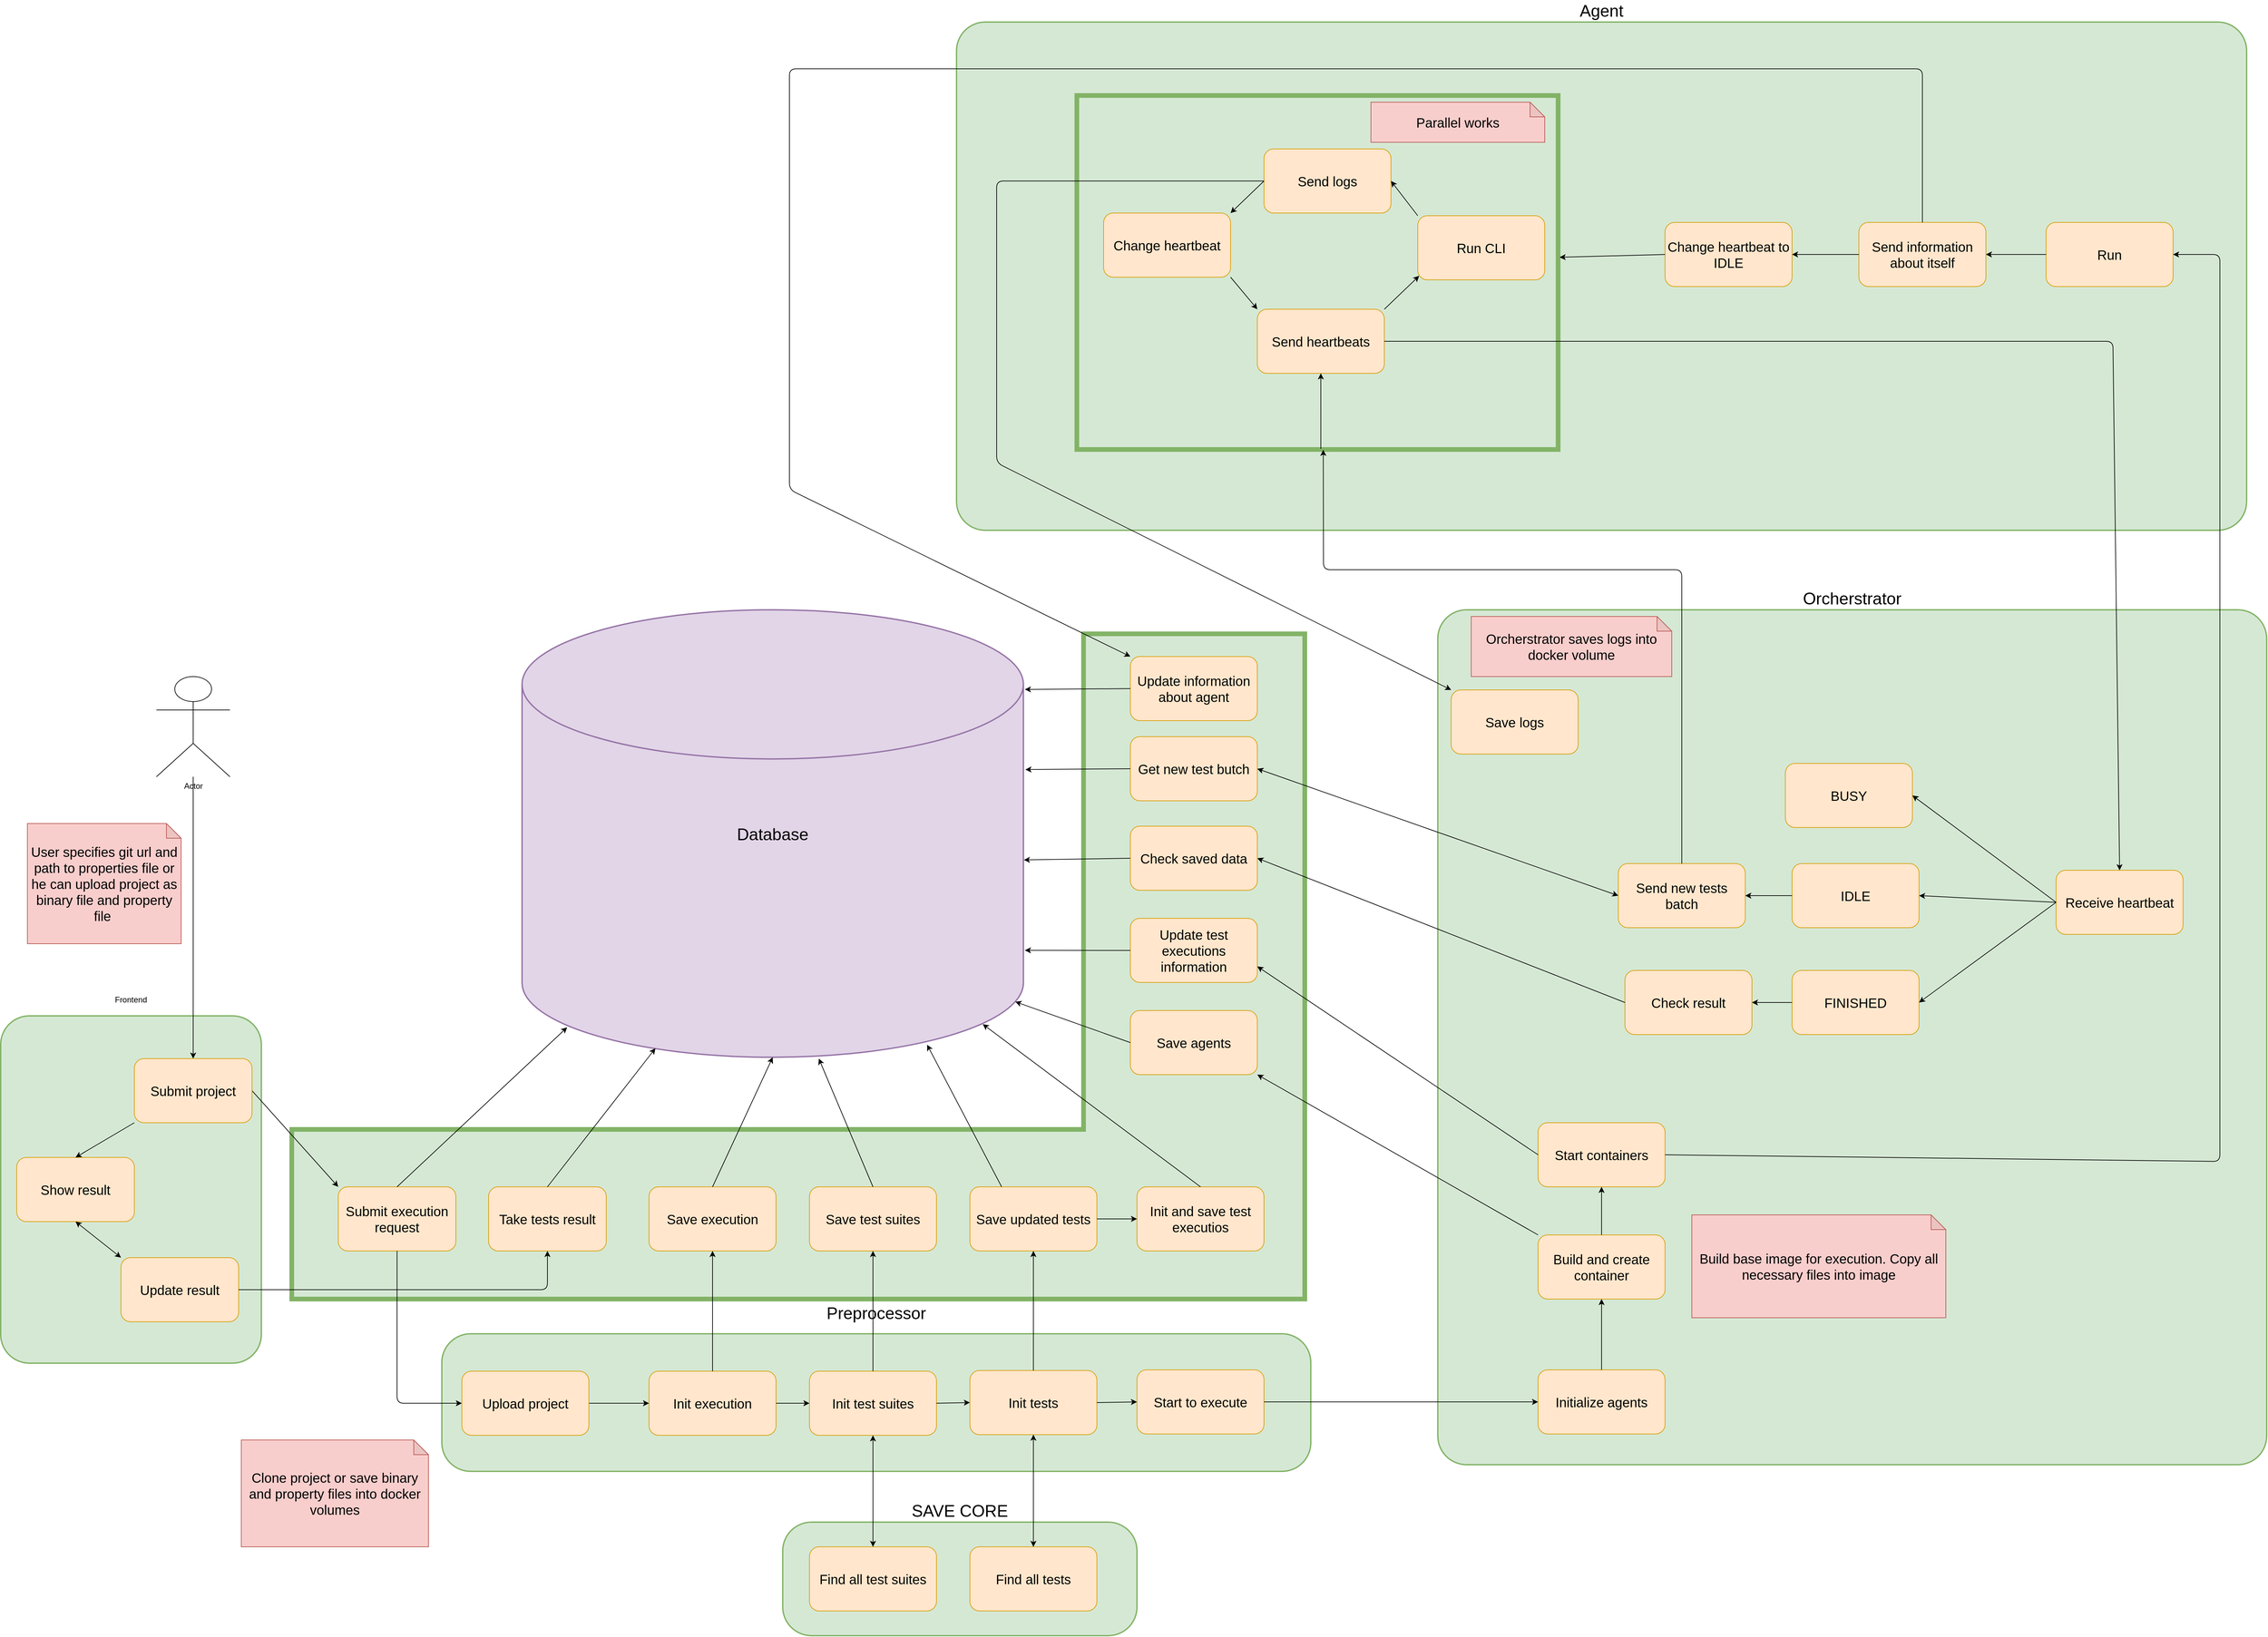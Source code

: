<mxfile version="14.7.3" type="github">
  <diagram id="F7XtlZ84IFrgSSWpUQGL" name="Page-1">
    <mxGraphModel dx="5404" dy="2653" grid="1" gridSize="10" guides="1" tooltips="1" connect="1" arrows="1" fold="1" page="1" pageScale="1" pageWidth="827" pageHeight="1169" math="0" shadow="0">
      <root>
        <mxCell id="0" />
        <mxCell id="1" parent="0" />
        <mxCell id="oP3xwMziDyqNkC5TLGXI-300" value="" style="shape=corner;whiteSpace=wrap;html=1;strokeWidth=7;rotation=-180;dx=331;dy=254;fillColor=#d5e8d4;strokeColor=#82b366;" vertex="1" parent="1">
          <mxGeometry x="255.5" y="1006" width="1515.5" height="996" as="geometry" />
        </mxCell>
        <mxCell id="oP3xwMziDyqNkC5TLGXI-2" value="Actor" style="shape=umlActor;verticalLabelPosition=bottom;verticalAlign=top;html=1;outlineConnect=0;" vertex="1" parent="1">
          <mxGeometry x="53" y="1070" width="110" height="150" as="geometry" />
        </mxCell>
        <mxCell id="oP3xwMziDyqNkC5TLGXI-3" value="Frontend&lt;br&gt;&lt;br&gt;&lt;div&gt;&lt;/div&gt;" style="rounded=1;whiteSpace=wrap;html=1;absoluteArcSize=1;arcSize=86;strokeWidth=2;align=center;labelPosition=center;verticalLabelPosition=top;verticalAlign=bottom;fillColor=#d5e8d4;strokeColor=#82b366;" vertex="1" parent="1">
          <mxGeometry x="-180" y="1578" width="390" height="520" as="geometry" />
        </mxCell>
        <mxCell id="oP3xwMziDyqNkC5TLGXI-4" value="" style="endArrow=classic;html=1;entryX=0.5;entryY=0;entryDx=0;entryDy=0;" edge="1" parent="1" source="oP3xwMziDyqNkC5TLGXI-2" target="oP3xwMziDyqNkC5TLGXI-313">
          <mxGeometry width="50" height="50" relative="1" as="geometry">
            <mxPoint x="630" y="1530" as="sourcePoint" />
            <mxPoint x="680" y="1480" as="targetPoint" />
          </mxGeometry>
        </mxCell>
        <mxCell id="oP3xwMziDyqNkC5TLGXI-8" value="&lt;font style=&quot;font-size: 20px&quot;&gt;User specifies git url and path to properties file or he can upload project as binary file and property file&amp;nbsp;&lt;/font&gt;" style="shape=note;whiteSpace=wrap;html=1;backgroundOutline=1;darkOpacity=0.05;size=22;fillColor=#f8cecc;strokeColor=#b85450;" vertex="1" parent="1">
          <mxGeometry x="-140" y="1290" width="230" height="180" as="geometry" />
        </mxCell>
        <mxCell id="oP3xwMziDyqNkC5TLGXI-175" value="&lt;font style=&quot;font-size: 20px&quot;&gt;Submit execution request&lt;/font&gt;" style="rounded=1;whiteSpace=wrap;html=1;fillColor=#ffe6cc;strokeColor=#d79b00;" vertex="1" parent="1">
          <mxGeometry x="325" y="1834" width="176" height="96" as="geometry" />
        </mxCell>
        <mxCell id="oP3xwMziDyqNkC5TLGXI-176" value="&lt;font style=&quot;font-size: 25px&quot;&gt;Preprocessor&lt;br&gt;&lt;/font&gt;&lt;br&gt;&lt;div&gt;&lt;/div&gt;" style="rounded=1;whiteSpace=wrap;html=1;absoluteArcSize=1;arcSize=86;strokeWidth=2;align=center;labelPosition=center;verticalLabelPosition=top;verticalAlign=bottom;fillColor=#d5e8d4;strokeColor=#82b366;" vertex="1" parent="1">
          <mxGeometry x="480" y="2054" width="1300" height="206" as="geometry" />
        </mxCell>
        <mxCell id="oP3xwMziDyqNkC5TLGXI-180" value="" style="endArrow=classic;html=1;exitX=0.5;exitY=1;exitDx=0;exitDy=0;entryX=0;entryY=0.5;entryDx=0;entryDy=0;" edge="1" parent="1" source="oP3xwMziDyqNkC5TLGXI-175" target="oP3xwMziDyqNkC5TLGXI-304">
          <mxGeometry width="50" height="50" relative="1" as="geometry">
            <mxPoint x="880" y="2140" as="sourcePoint" />
            <mxPoint x="930" y="2090" as="targetPoint" />
            <Array as="points">
              <mxPoint x="413" y="2158" />
            </Array>
          </mxGeometry>
        </mxCell>
        <mxCell id="oP3xwMziDyqNkC5TLGXI-181" value="" style="endArrow=classic;html=1;exitX=1;exitY=0.5;exitDx=0;exitDy=0;entryX=0;entryY=0;entryDx=0;entryDy=0;" edge="1" parent="1" source="oP3xwMziDyqNkC5TLGXI-313" target="oP3xwMziDyqNkC5TLGXI-175">
          <mxGeometry width="50" height="50" relative="1" as="geometry">
            <mxPoint x="510" y="1740" as="sourcePoint" />
            <mxPoint x="560" y="1690" as="targetPoint" />
          </mxGeometry>
        </mxCell>
        <mxCell id="oP3xwMziDyqNkC5TLGXI-184" value="&lt;font style=&quot;font-size: 25px&quot;&gt;Database&lt;/font&gt;" style="strokeWidth=2;html=1;shape=mxgraph.flowchart.database;whiteSpace=wrap;fillColor=#e1d5e7;strokeColor=#9673a6;" vertex="1" parent="1">
          <mxGeometry x="600" y="970" width="750" height="670" as="geometry" />
        </mxCell>
        <mxCell id="oP3xwMziDyqNkC5TLGXI-186" value="" style="endArrow=classic;html=1;exitX=0.5;exitY=0;exitDx=0;exitDy=0;entryX=0.09;entryY=0.933;entryDx=0;entryDy=0;entryPerimeter=0;" edge="1" parent="1" source="oP3xwMziDyqNkC5TLGXI-175" target="oP3xwMziDyqNkC5TLGXI-184">
          <mxGeometry width="50" height="50" relative="1" as="geometry">
            <mxPoint x="870" y="1610" as="sourcePoint" />
            <mxPoint x="858" y="1550" as="targetPoint" />
          </mxGeometry>
        </mxCell>
        <mxCell id="oP3xwMziDyqNkC5TLGXI-188" value="&lt;span style=&quot;font-size: 25px&quot;&gt;SAVE CORE&lt;/span&gt;&lt;br&gt;&lt;div&gt;&lt;/div&gt;" style="rounded=1;whiteSpace=wrap;html=1;absoluteArcSize=1;arcSize=86;strokeWidth=2;align=center;labelPosition=center;verticalLabelPosition=top;verticalAlign=bottom;fillColor=#d5e8d4;strokeColor=#82b366;" vertex="1" parent="1">
          <mxGeometry x="990" y="2336" width="530" height="170" as="geometry" />
        </mxCell>
        <mxCell id="oP3xwMziDyqNkC5TLGXI-189" value="&lt;font style=&quot;font-size: 20px&quot;&gt;Clone project or save binary and property files into docker volumes&lt;/font&gt;" style="shape=note;whiteSpace=wrap;html=1;backgroundOutline=1;darkOpacity=0.05;size=22;fillColor=#f8cecc;strokeColor=#b85450;" vertex="1" parent="1">
          <mxGeometry x="180" y="2213" width="280" height="160" as="geometry" />
        </mxCell>
        <mxCell id="oP3xwMziDyqNkC5TLGXI-190" value="&lt;font style=&quot;font-size: 20px&quot;&gt;Save execution&lt;/font&gt;" style="rounded=1;whiteSpace=wrap;html=1;fillColor=#ffe6cc;strokeColor=#d79b00;" vertex="1" parent="1">
          <mxGeometry x="790" y="1834" width="190" height="96" as="geometry" />
        </mxCell>
        <mxCell id="oP3xwMziDyqNkC5TLGXI-191" value="&lt;font style=&quot;font-size: 20px&quot;&gt;Init execution&lt;/font&gt;" style="rounded=1;whiteSpace=wrap;html=1;fillColor=#ffe6cc;strokeColor=#d79b00;" vertex="1" parent="1">
          <mxGeometry x="790" y="2110" width="190" height="96" as="geometry" />
        </mxCell>
        <mxCell id="oP3xwMziDyqNkC5TLGXI-192" value="" style="endArrow=classic;html=1;exitX=1;exitY=0.5;exitDx=0;exitDy=0;entryX=0;entryY=0.5;entryDx=0;entryDy=0;" edge="1" parent="1" source="oP3xwMziDyqNkC5TLGXI-304" target="oP3xwMziDyqNkC5TLGXI-191">
          <mxGeometry width="50" height="50" relative="1" as="geometry">
            <mxPoint x="1170" y="2500" as="sourcePoint" />
            <mxPoint x="1220" y="2450" as="targetPoint" />
          </mxGeometry>
        </mxCell>
        <mxCell id="oP3xwMziDyqNkC5TLGXI-193" value="" style="endArrow=classic;html=1;exitX=0.5;exitY=0;exitDx=0;exitDy=0;entryX=0.5;entryY=1;entryDx=0;entryDy=0;" edge="1" parent="1" source="oP3xwMziDyqNkC5TLGXI-191" target="oP3xwMziDyqNkC5TLGXI-190">
          <mxGeometry width="50" height="50" relative="1" as="geometry">
            <mxPoint x="1140" y="2160" as="sourcePoint" />
            <mxPoint x="1190" y="2110" as="targetPoint" />
          </mxGeometry>
        </mxCell>
        <mxCell id="oP3xwMziDyqNkC5TLGXI-194" value="&lt;span style=&quot;font-size: 20px&quot;&gt;Init test suites&lt;br&gt;&lt;/span&gt;" style="rounded=1;whiteSpace=wrap;html=1;fillColor=#ffe6cc;strokeColor=#d79b00;" vertex="1" parent="1">
          <mxGeometry x="1030" y="2110" width="190" height="96" as="geometry" />
        </mxCell>
        <mxCell id="oP3xwMziDyqNkC5TLGXI-195" value="&lt;span style=&quot;font-size: 20px&quot;&gt;Find all test suites&lt;br&gt;&lt;/span&gt;" style="rounded=1;whiteSpace=wrap;html=1;fillColor=#ffe6cc;strokeColor=#d79b00;" vertex="1" parent="1">
          <mxGeometry x="1030" y="2373" width="190" height="96" as="geometry" />
        </mxCell>
        <mxCell id="oP3xwMziDyqNkC5TLGXI-200" value="" style="endArrow=classic;html=1;exitX=1;exitY=0.5;exitDx=0;exitDy=0;entryX=0;entryY=0.5;entryDx=0;entryDy=0;" edge="1" parent="1" source="oP3xwMziDyqNkC5TLGXI-191" target="oP3xwMziDyqNkC5TLGXI-194">
          <mxGeometry width="50" height="50" relative="1" as="geometry">
            <mxPoint x="1520" y="2460" as="sourcePoint" />
            <mxPoint x="1070" y="2717" as="targetPoint" />
          </mxGeometry>
        </mxCell>
        <mxCell id="oP3xwMziDyqNkC5TLGXI-201" value="" style="endArrow=classic;html=1;exitX=0.5;exitY=0;exitDx=0;exitDy=0;" edge="1" parent="1" source="oP3xwMziDyqNkC5TLGXI-194" target="oP3xwMziDyqNkC5TLGXI-202">
          <mxGeometry width="50" height="50" relative="1" as="geometry">
            <mxPoint x="1490" y="2120" as="sourcePoint" />
            <mxPoint x="1540" y="2070" as="targetPoint" />
          </mxGeometry>
        </mxCell>
        <mxCell id="oP3xwMziDyqNkC5TLGXI-202" value="&lt;font style=&quot;font-size: 20px&quot;&gt;Save test suites&lt;/font&gt;" style="rounded=1;whiteSpace=wrap;html=1;fillColor=#ffe6cc;strokeColor=#d79b00;" vertex="1" parent="1">
          <mxGeometry x="1030" y="1834" width="190" height="96" as="geometry" />
        </mxCell>
        <mxCell id="oP3xwMziDyqNkC5TLGXI-203" value="&lt;span style=&quot;font-size: 20px&quot;&gt;Init tests&lt;br&gt;&lt;/span&gt;" style="rounded=1;whiteSpace=wrap;html=1;fillColor=#ffe6cc;strokeColor=#d79b00;" vertex="1" parent="1">
          <mxGeometry x="1270" y="2109" width="190" height="96" as="geometry" />
        </mxCell>
        <mxCell id="oP3xwMziDyqNkC5TLGXI-204" value="&lt;span style=&quot;font-size: 20px&quot;&gt;Find all tests&lt;br&gt;&lt;/span&gt;" style="rounded=1;whiteSpace=wrap;html=1;fillColor=#ffe6cc;strokeColor=#d79b00;" vertex="1" parent="1">
          <mxGeometry x="1270" y="2373" width="190" height="96" as="geometry" />
        </mxCell>
        <mxCell id="oP3xwMziDyqNkC5TLGXI-212" value="&lt;font style=&quot;font-size: 20px&quot;&gt;Save updated tests&lt;/font&gt;" style="rounded=1;whiteSpace=wrap;html=1;fillColor=#ffe6cc;strokeColor=#d79b00;" vertex="1" parent="1">
          <mxGeometry x="1270" y="1834" width="190" height="96" as="geometry" />
        </mxCell>
        <mxCell id="oP3xwMziDyqNkC5TLGXI-213" value="" style="endArrow=classic;html=1;exitX=0.5;exitY=0;exitDx=0;exitDy=0;entryX=0.5;entryY=1;entryDx=0;entryDy=0;" edge="1" parent="1" source="oP3xwMziDyqNkC5TLGXI-203" target="oP3xwMziDyqNkC5TLGXI-212">
          <mxGeometry width="50" height="50" relative="1" as="geometry">
            <mxPoint x="1280" y="2190" as="sourcePoint" />
            <mxPoint x="1330" y="2140" as="targetPoint" />
          </mxGeometry>
        </mxCell>
        <mxCell id="oP3xwMziDyqNkC5TLGXI-214" value="&lt;font style=&quot;font-size: 20px&quot;&gt;Init and save test executios&lt;/font&gt;" style="rounded=1;whiteSpace=wrap;html=1;fillColor=#ffe6cc;strokeColor=#d79b00;" vertex="1" parent="1">
          <mxGeometry x="1520" y="1834" width="190" height="96" as="geometry" />
        </mxCell>
        <mxCell id="oP3xwMziDyqNkC5TLGXI-215" value="" style="endArrow=classic;html=1;exitX=0.25;exitY=0;exitDx=0;exitDy=0;entryX=0.808;entryY=0.972;entryDx=0;entryDy=0;entryPerimeter=0;" edge="1" parent="1" source="oP3xwMziDyqNkC5TLGXI-212" target="oP3xwMziDyqNkC5TLGXI-184">
          <mxGeometry width="50" height="50" relative="1" as="geometry">
            <mxPoint x="1280" y="1800" as="sourcePoint" />
            <mxPoint x="1330" y="1750" as="targetPoint" />
          </mxGeometry>
        </mxCell>
        <mxCell id="oP3xwMziDyqNkC5TLGXI-216" value="" style="endArrow=classic;html=1;exitX=1;exitY=0.5;exitDx=0;exitDy=0;entryX=0;entryY=0.5;entryDx=0;entryDy=0;" edge="1" parent="1" source="oP3xwMziDyqNkC5TLGXI-212" target="oP3xwMziDyqNkC5TLGXI-214">
          <mxGeometry width="50" height="50" relative="1" as="geometry">
            <mxPoint x="1280" y="1800" as="sourcePoint" />
            <mxPoint x="1330" y="1750" as="targetPoint" />
          </mxGeometry>
        </mxCell>
        <mxCell id="oP3xwMziDyqNkC5TLGXI-217" value="" style="endArrow=classic;html=1;exitX=0.5;exitY=0;exitDx=0;exitDy=0;entryX=0.919;entryY=0.926;entryDx=0;entryDy=0;entryPerimeter=0;" edge="1" parent="1" source="oP3xwMziDyqNkC5TLGXI-214" target="oP3xwMziDyqNkC5TLGXI-184">
          <mxGeometry width="50" height="50" relative="1" as="geometry">
            <mxPoint x="1280" y="1800" as="sourcePoint" />
            <mxPoint x="1330" y="1750" as="targetPoint" />
          </mxGeometry>
        </mxCell>
        <mxCell id="oP3xwMziDyqNkC5TLGXI-218" value="&lt;span style=&quot;font-size: 25px&quot;&gt;Orcherstrator&lt;/span&gt;&lt;br&gt;&lt;div&gt;&lt;/div&gt;" style="rounded=1;whiteSpace=wrap;html=1;absoluteArcSize=1;arcSize=86;strokeWidth=2;align=center;labelPosition=center;verticalLabelPosition=top;verticalAlign=bottom;fillColor=#d5e8d4;strokeColor=#82b366;" vertex="1" parent="1">
          <mxGeometry x="1970" y="970" width="1240" height="1280" as="geometry" />
        </mxCell>
        <mxCell id="oP3xwMziDyqNkC5TLGXI-219" value="&lt;span style=&quot;font-size: 20px&quot;&gt;Start to execute&lt;br&gt;&lt;/span&gt;" style="rounded=1;whiteSpace=wrap;html=1;fillColor=#ffe6cc;strokeColor=#d79b00;" vertex="1" parent="1">
          <mxGeometry x="1520" y="2108" width="190" height="96" as="geometry" />
        </mxCell>
        <mxCell id="oP3xwMziDyqNkC5TLGXI-220" value="&lt;span style=&quot;font-size: 20px&quot;&gt;Initialize agents&lt;br&gt;&lt;/span&gt;" style="rounded=1;whiteSpace=wrap;html=1;fillColor=#ffe6cc;strokeColor=#d79b00;" vertex="1" parent="1">
          <mxGeometry x="2120" y="2108" width="190" height="96" as="geometry" />
        </mxCell>
        <mxCell id="oP3xwMziDyqNkC5TLGXI-221" value="" style="endArrow=classic;html=1;exitX=1;exitY=0.5;exitDx=0;exitDy=0;entryX=0;entryY=0.5;entryDx=0;entryDy=0;" edge="1" parent="1" source="oP3xwMziDyqNkC5TLGXI-219" target="oP3xwMziDyqNkC5TLGXI-220">
          <mxGeometry width="50" height="50" relative="1" as="geometry">
            <mxPoint x="1710" y="2430" as="sourcePoint" />
            <mxPoint x="1760" y="2380" as="targetPoint" />
          </mxGeometry>
        </mxCell>
        <mxCell id="oP3xwMziDyqNkC5TLGXI-222" value="&lt;span style=&quot;font-size: 20px&quot;&gt;Build and create container&lt;br&gt;&lt;/span&gt;" style="rounded=1;whiteSpace=wrap;html=1;fillColor=#ffe6cc;strokeColor=#d79b00;" vertex="1" parent="1">
          <mxGeometry x="2120" y="1906" width="190" height="96" as="geometry" />
        </mxCell>
        <mxCell id="oP3xwMziDyqNkC5TLGXI-223" value="&lt;font style=&quot;font-size: 20px&quot;&gt;Build base image for execution. Copy all necessary files into image&lt;/font&gt;" style="shape=note;whiteSpace=wrap;html=1;backgroundOutline=1;darkOpacity=0.05;size=22;fillColor=#f8cecc;strokeColor=#b85450;" vertex="1" parent="1">
          <mxGeometry x="2350" y="1876" width="380" height="154" as="geometry" />
        </mxCell>
        <mxCell id="oP3xwMziDyqNkC5TLGXI-225" value="" style="endArrow=classic;html=1;exitX=0.5;exitY=0;exitDx=0;exitDy=0;entryX=0.5;entryY=1;entryDx=0;entryDy=0;" edge="1" parent="1" source="oP3xwMziDyqNkC5TLGXI-220" target="oP3xwMziDyqNkC5TLGXI-222">
          <mxGeometry width="50" height="50" relative="1" as="geometry">
            <mxPoint x="2213" y="1846" as="sourcePoint" />
            <mxPoint x="2263" y="1796" as="targetPoint" />
          </mxGeometry>
        </mxCell>
        <mxCell id="oP3xwMziDyqNkC5TLGXI-226" value="&lt;font style=&quot;font-size: 20px&quot;&gt;Save agents&lt;/font&gt;" style="rounded=1;whiteSpace=wrap;html=1;fillColor=#ffe6cc;strokeColor=#d79b00;" vertex="1" parent="1">
          <mxGeometry x="1510" y="1570" width="190" height="96" as="geometry" />
        </mxCell>
        <mxCell id="oP3xwMziDyqNkC5TLGXI-227" value="" style="endArrow=classic;html=1;exitX=0;exitY=0;exitDx=0;exitDy=0;entryX=1;entryY=1;entryDx=0;entryDy=0;" edge="1" parent="1" source="oP3xwMziDyqNkC5TLGXI-222" target="oP3xwMziDyqNkC5TLGXI-226">
          <mxGeometry width="50" height="50" relative="1" as="geometry">
            <mxPoint x="1950" y="1900" as="sourcePoint" />
            <mxPoint x="2000" y="1850" as="targetPoint" />
          </mxGeometry>
        </mxCell>
        <mxCell id="oP3xwMziDyqNkC5TLGXI-228" value="" style="endArrow=classic;html=1;exitX=0;exitY=0.5;exitDx=0;exitDy=0;entryX=0.984;entryY=0.876;entryDx=0;entryDy=0;entryPerimeter=0;" edge="1" parent="1" source="oP3xwMziDyqNkC5TLGXI-226" target="oP3xwMziDyqNkC5TLGXI-184">
          <mxGeometry width="50" height="50" relative="1" as="geometry">
            <mxPoint x="1540" y="1680" as="sourcePoint" />
            <mxPoint x="1590" y="1630" as="targetPoint" />
          </mxGeometry>
        </mxCell>
        <mxCell id="oP3xwMziDyqNkC5TLGXI-229" value="&lt;span style=&quot;font-size: 20px&quot;&gt;Start containers&lt;br&gt;&lt;/span&gt;" style="rounded=1;whiteSpace=wrap;html=1;fillColor=#ffe6cc;strokeColor=#d79b00;" vertex="1" parent="1">
          <mxGeometry x="2120" y="1738" width="190" height="96" as="geometry" />
        </mxCell>
        <mxCell id="oP3xwMziDyqNkC5TLGXI-230" value="" style="endArrow=classic;html=1;exitX=0.5;exitY=0;exitDx=0;exitDy=0;entryX=0.5;entryY=1;entryDx=0;entryDy=0;" edge="1" parent="1" source="oP3xwMziDyqNkC5TLGXI-222" target="oP3xwMziDyqNkC5TLGXI-229">
          <mxGeometry width="50" height="50" relative="1" as="geometry">
            <mxPoint x="2253" y="1786" as="sourcePoint" />
            <mxPoint x="2303" y="1736" as="targetPoint" />
          </mxGeometry>
        </mxCell>
        <mxCell id="oP3xwMziDyqNkC5TLGXI-231" value="&lt;font style=&quot;font-size: 20px&quot;&gt;Update test executions information&lt;/font&gt;" style="rounded=1;whiteSpace=wrap;html=1;fillColor=#ffe6cc;strokeColor=#d79b00;" vertex="1" parent="1">
          <mxGeometry x="1510" y="1432" width="190" height="96" as="geometry" />
        </mxCell>
        <mxCell id="oP3xwMziDyqNkC5TLGXI-232" value="" style="endArrow=classic;html=1;exitX=0;exitY=0.5;exitDx=0;exitDy=0;entryX=1;entryY=0.75;entryDx=0;entryDy=0;" edge="1" parent="1" source="oP3xwMziDyqNkC5TLGXI-229" target="oP3xwMziDyqNkC5TLGXI-231">
          <mxGeometry width="50" height="50" relative="1" as="geometry">
            <mxPoint x="2310" y="2020" as="sourcePoint" />
            <mxPoint x="2360" y="1970" as="targetPoint" />
          </mxGeometry>
        </mxCell>
        <mxCell id="oP3xwMziDyqNkC5TLGXI-233" value="" style="endArrow=classic;html=1;exitX=0;exitY=0.5;exitDx=0;exitDy=0;entryX=1.003;entryY=0.761;entryDx=0;entryDy=0;entryPerimeter=0;" edge="1" parent="1" source="oP3xwMziDyqNkC5TLGXI-231" target="oP3xwMziDyqNkC5TLGXI-184">
          <mxGeometry width="50" height="50" relative="1" as="geometry">
            <mxPoint x="1850" y="1820" as="sourcePoint" />
            <mxPoint x="1900" y="1770" as="targetPoint" />
          </mxGeometry>
        </mxCell>
        <mxCell id="oP3xwMziDyqNkC5TLGXI-234" value="&lt;span style=&quot;font-size: 25px&quot;&gt;Agent&lt;/span&gt;&lt;br&gt;&lt;div&gt;&lt;/div&gt;" style="rounded=1;whiteSpace=wrap;html=1;absoluteArcSize=1;arcSize=86;strokeWidth=2;align=center;labelPosition=center;verticalLabelPosition=top;verticalAlign=bottom;fillColor=#d5e8d4;strokeColor=#82b366;" vertex="1" parent="1">
          <mxGeometry x="1250" y="90" width="1930" height="761" as="geometry" />
        </mxCell>
        <mxCell id="oP3xwMziDyqNkC5TLGXI-236" value="&lt;span style=&quot;font-size: 20px&quot;&gt;Change heartbeat to IDLE&lt;br&gt;&lt;/span&gt;" style="rounded=1;whiteSpace=wrap;html=1;fillColor=#ffe6cc;strokeColor=#d79b00;" vertex="1" parent="1">
          <mxGeometry x="2310" y="390" width="190" height="96" as="geometry" />
        </mxCell>
        <mxCell id="oP3xwMziDyqNkC5TLGXI-237" value="&lt;span style=&quot;font-size: 20px&quot;&gt;Run&lt;br&gt;&lt;/span&gt;" style="rounded=1;whiteSpace=wrap;html=1;fillColor=#ffe6cc;strokeColor=#d79b00;" vertex="1" parent="1">
          <mxGeometry x="2880" y="390" width="190" height="96" as="geometry" />
        </mxCell>
        <mxCell id="oP3xwMziDyqNkC5TLGXI-238" value="&lt;span style=&quot;font-size: 20px&quot;&gt;Send information about itself&lt;br&gt;&lt;/span&gt;" style="rounded=1;whiteSpace=wrap;html=1;fillColor=#ffe6cc;strokeColor=#d79b00;" vertex="1" parent="1">
          <mxGeometry x="2600" y="390" width="190" height="96" as="geometry" />
        </mxCell>
        <mxCell id="oP3xwMziDyqNkC5TLGXI-239" value="&lt;font style=&quot;font-size: 20px&quot;&gt;Update information about agent&lt;/font&gt;" style="rounded=1;whiteSpace=wrap;html=1;fillColor=#ffe6cc;strokeColor=#d79b00;" vertex="1" parent="1">
          <mxGeometry x="1510" y="1040" width="190" height="96" as="geometry" />
        </mxCell>
        <mxCell id="oP3xwMziDyqNkC5TLGXI-240" value="" style="endArrow=classic;html=1;exitX=0.5;exitY=0;exitDx=0;exitDy=0;entryX=0;entryY=0;entryDx=0;entryDy=0;" edge="1" parent="1" source="oP3xwMziDyqNkC5TLGXI-238" target="oP3xwMziDyqNkC5TLGXI-239">
          <mxGeometry width="50" height="50" relative="1" as="geometry">
            <mxPoint x="2230" y="1700" as="sourcePoint" />
            <mxPoint x="2190" y="1604" as="targetPoint" />
            <Array as="points">
              <mxPoint x="2695" y="160" />
              <mxPoint x="1000" y="160" />
              <mxPoint x="1000" y="790" />
            </Array>
          </mxGeometry>
        </mxCell>
        <mxCell id="oP3xwMziDyqNkC5TLGXI-241" value="" style="endArrow=classic;html=1;exitX=0;exitY=0.5;exitDx=0;exitDy=0;entryX=1.003;entryY=0.178;entryDx=0;entryDy=0;entryPerimeter=0;" edge="1" parent="1" source="oP3xwMziDyqNkC5TLGXI-239" target="oP3xwMziDyqNkC5TLGXI-184">
          <mxGeometry width="50" height="50" relative="1" as="geometry">
            <mxPoint x="2010" y="1700" as="sourcePoint" />
            <mxPoint x="2060" y="1650" as="targetPoint" />
          </mxGeometry>
        </mxCell>
        <mxCell id="oP3xwMziDyqNkC5TLGXI-242" value="" style="endArrow=classic;html=1;exitX=1;exitY=0.5;exitDx=0;exitDy=0;entryX=1;entryY=0.5;entryDx=0;entryDy=0;" edge="1" parent="1" source="oP3xwMziDyqNkC5TLGXI-229" target="oP3xwMziDyqNkC5TLGXI-237">
          <mxGeometry width="50" height="50" relative="1" as="geometry">
            <mxPoint x="2440" y="1790" as="sourcePoint" />
            <mxPoint x="2490" y="1740" as="targetPoint" />
            <Array as="points">
              <mxPoint x="3140" y="1796" />
              <mxPoint x="3140" y="438" />
            </Array>
          </mxGeometry>
        </mxCell>
        <mxCell id="oP3xwMziDyqNkC5TLGXI-243" value="" style="endArrow=classic;html=1;exitX=0;exitY=0.5;exitDx=0;exitDy=0;entryX=1;entryY=0.5;entryDx=0;entryDy=0;" edge="1" parent="1" source="oP3xwMziDyqNkC5TLGXI-237" target="oP3xwMziDyqNkC5TLGXI-238">
          <mxGeometry width="50" height="50" relative="1" as="geometry">
            <mxPoint x="900" y="829" as="sourcePoint" />
            <mxPoint x="950" y="779" as="targetPoint" />
          </mxGeometry>
        </mxCell>
        <mxCell id="oP3xwMziDyqNkC5TLGXI-244" value="" style="endArrow=classic;html=1;entryX=1;entryY=0.5;entryDx=0;entryDy=0;exitX=0;exitY=0.5;exitDx=0;exitDy=0;" edge="1" parent="1" source="oP3xwMziDyqNkC5TLGXI-238" target="oP3xwMziDyqNkC5TLGXI-236">
          <mxGeometry width="50" height="50" relative="1" as="geometry">
            <mxPoint x="1275" y="599" as="sourcePoint" />
            <mxPoint x="1285" y="695.0" as="targetPoint" />
          </mxGeometry>
        </mxCell>
        <mxCell id="oP3xwMziDyqNkC5TLGXI-260" value="&lt;span style=&quot;font-size: 20px&quot;&gt;Save logs&lt;br&gt;&lt;/span&gt;" style="rounded=1;whiteSpace=wrap;html=1;fillColor=#ffe6cc;strokeColor=#d79b00;" vertex="1" parent="1">
          <mxGeometry x="1990" y="1090" width="190" height="96" as="geometry" />
        </mxCell>
        <mxCell id="oP3xwMziDyqNkC5TLGXI-264" value="&lt;font style=&quot;font-size: 20px&quot;&gt;Orcherstrator saves logs into docker volume&lt;/font&gt;" style="shape=note;whiteSpace=wrap;html=1;backgroundOutline=1;darkOpacity=0.05;size=22;fillColor=#f8cecc;strokeColor=#b85450;" vertex="1" parent="1">
          <mxGeometry x="2020" y="980" width="300" height="90" as="geometry" />
        </mxCell>
        <mxCell id="oP3xwMziDyqNkC5TLGXI-266" value="" style="rounded=0;whiteSpace=wrap;html=1;fillColor=#d5e8d4;strokeColor=#82b366;strokeWidth=7;" vertex="1" parent="1">
          <mxGeometry x="1430" y="200" width="720" height="530" as="geometry" />
        </mxCell>
        <mxCell id="oP3xwMziDyqNkC5TLGXI-256" value="&lt;span style=&quot;font-size: 20px&quot;&gt;Send heartbeats&lt;br&gt;&lt;/span&gt;" style="rounded=1;whiteSpace=wrap;html=1;fillColor=#ffe6cc;strokeColor=#d79b00;" vertex="1" parent="1">
          <mxGeometry x="1700" y="520" width="190" height="96" as="geometry" />
        </mxCell>
        <mxCell id="oP3xwMziDyqNkC5TLGXI-254" value="&lt;span style=&quot;font-size: 20px&quot;&gt;Run CLI&lt;br&gt;&lt;/span&gt;" style="rounded=1;whiteSpace=wrap;html=1;fillColor=#ffe6cc;strokeColor=#d79b00;" vertex="1" parent="1">
          <mxGeometry x="1940" y="380" width="190" height="96" as="geometry" />
        </mxCell>
        <mxCell id="oP3xwMziDyqNkC5TLGXI-255" value="&lt;span style=&quot;font-size: 20px&quot;&gt;Send logs&lt;br&gt;&lt;/span&gt;" style="rounded=1;whiteSpace=wrap;html=1;fillColor=#ffe6cc;strokeColor=#d79b00;" vertex="1" parent="1">
          <mxGeometry x="1710" y="280" width="190" height="96" as="geometry" />
        </mxCell>
        <mxCell id="oP3xwMziDyqNkC5TLGXI-261" value="&lt;span style=&quot;font-size: 20px&quot;&gt;Change heartbeat&lt;br&gt;&lt;/span&gt;" style="rounded=1;whiteSpace=wrap;html=1;fillColor=#ffe6cc;strokeColor=#d79b00;" vertex="1" parent="1">
          <mxGeometry x="1470" y="376" width="190" height="96" as="geometry" />
        </mxCell>
        <mxCell id="oP3xwMziDyqNkC5TLGXI-259" value="" style="endArrow=classic;html=1;exitX=0;exitY=0;exitDx=0;exitDy=0;entryX=1;entryY=0.5;entryDx=0;entryDy=0;" edge="1" parent="1" source="oP3xwMziDyqNkC5TLGXI-254" target="oP3xwMziDyqNkC5TLGXI-255">
          <mxGeometry width="50" height="50" relative="1" as="geometry">
            <mxPoint x="1290" y="289" as="sourcePoint" />
            <mxPoint x="1340" y="239" as="targetPoint" />
          </mxGeometry>
        </mxCell>
        <mxCell id="oP3xwMziDyqNkC5TLGXI-262" value="" style="endArrow=classic;html=1;exitX=0;exitY=0.5;exitDx=0;exitDy=0;entryX=1;entryY=0;entryDx=0;entryDy=0;" edge="1" parent="1" source="oP3xwMziDyqNkC5TLGXI-255" target="oP3xwMziDyqNkC5TLGXI-261">
          <mxGeometry width="50" height="50" relative="1" as="geometry">
            <mxPoint x="1758.58" y="59" as="sourcePoint" />
            <mxPoint x="1758.58" y="25" as="targetPoint" />
          </mxGeometry>
        </mxCell>
        <mxCell id="oP3xwMziDyqNkC5TLGXI-263" value="" style="endArrow=classic;html=1;exitX=0;exitY=0.5;exitDx=0;exitDy=0;entryX=0;entryY=0;entryDx=0;entryDy=0;" edge="1" parent="1" source="oP3xwMziDyqNkC5TLGXI-255" target="oP3xwMziDyqNkC5TLGXI-260">
          <mxGeometry width="50" height="50" relative="1" as="geometry">
            <mxPoint x="3270" y="1410" as="sourcePoint" />
            <mxPoint x="3320" y="1360" as="targetPoint" />
            <Array as="points">
              <mxPoint x="1310" y="328" />
              <mxPoint x="1310" y="460" />
              <mxPoint x="1310" y="750" />
            </Array>
          </mxGeometry>
        </mxCell>
        <mxCell id="oP3xwMziDyqNkC5TLGXI-267" value="" style="endArrow=classic;html=1;exitX=0;exitY=0.5;exitDx=0;exitDy=0;entryX=1.003;entryY=0.457;entryDx=0;entryDy=0;entryPerimeter=0;" edge="1" parent="1" source="oP3xwMziDyqNkC5TLGXI-236" target="oP3xwMziDyqNkC5TLGXI-266">
          <mxGeometry width="50" height="50" relative="1" as="geometry">
            <mxPoint x="1710" y="109" as="sourcePoint" />
            <mxPoint x="1760" y="59" as="targetPoint" />
          </mxGeometry>
        </mxCell>
        <mxCell id="oP3xwMziDyqNkC5TLGXI-269" value="" style="endArrow=classic;html=1;entryX=0.5;entryY=1;entryDx=0;entryDy=0;exitX=0.507;exitY=0.998;exitDx=0;exitDy=0;exitPerimeter=0;" edge="1" parent="1" source="oP3xwMziDyqNkC5TLGXI-266" target="oP3xwMziDyqNkC5TLGXI-256">
          <mxGeometry width="50" height="50" relative="1" as="geometry">
            <mxPoint x="1795" y="720" as="sourcePoint" />
            <mxPoint x="1760" y="59" as="targetPoint" />
          </mxGeometry>
        </mxCell>
        <mxCell id="oP3xwMziDyqNkC5TLGXI-270" value="" style="endArrow=classic;html=1;exitX=1;exitY=1;exitDx=0;exitDy=0;entryX=0;entryY=0;entryDx=0;entryDy=0;" edge="1" parent="1" source="oP3xwMziDyqNkC5TLGXI-261" target="oP3xwMziDyqNkC5TLGXI-256">
          <mxGeometry width="50" height="50" relative="1" as="geometry">
            <mxPoint x="1710" y="109" as="sourcePoint" />
            <mxPoint x="1760" y="59" as="targetPoint" />
          </mxGeometry>
        </mxCell>
        <mxCell id="oP3xwMziDyqNkC5TLGXI-271" value="" style="endArrow=classic;html=1;exitX=1;exitY=0;exitDx=0;exitDy=0;entryX=0.011;entryY=0.938;entryDx=0;entryDy=0;entryPerimeter=0;" edge="1" parent="1" source="oP3xwMziDyqNkC5TLGXI-256" target="oP3xwMziDyqNkC5TLGXI-254">
          <mxGeometry width="50" height="50" relative="1" as="geometry">
            <mxPoint x="1710" y="109" as="sourcePoint" />
            <mxPoint x="1760" y="59" as="targetPoint" />
          </mxGeometry>
        </mxCell>
        <mxCell id="oP3xwMziDyqNkC5TLGXI-273" value="&lt;span style=&quot;font-size: 20px&quot;&gt;Receive heartbeat&lt;br&gt;&lt;/span&gt;" style="rounded=1;whiteSpace=wrap;html=1;fillColor=#ffe6cc;strokeColor=#d79b00;" vertex="1" parent="1">
          <mxGeometry x="2895" y="1360" width="190" height="96" as="geometry" />
        </mxCell>
        <mxCell id="oP3xwMziDyqNkC5TLGXI-274" value="&lt;span style=&quot;font-size: 20px&quot;&gt;BUSY&lt;br&gt;&lt;/span&gt;" style="rounded=1;whiteSpace=wrap;html=1;fillColor=#ffe6cc;strokeColor=#d79b00;" vertex="1" parent="1">
          <mxGeometry x="2490" y="1200" width="190" height="96" as="geometry" />
        </mxCell>
        <mxCell id="oP3xwMziDyqNkC5TLGXI-275" value="&lt;span style=&quot;font-size: 20px&quot;&gt;IDLE&lt;br&gt;&lt;/span&gt;" style="rounded=1;whiteSpace=wrap;html=1;fillColor=#ffe6cc;strokeColor=#d79b00;" vertex="1" parent="1">
          <mxGeometry x="2500" y="1350" width="190" height="96" as="geometry" />
        </mxCell>
        <mxCell id="oP3xwMziDyqNkC5TLGXI-276" value="&lt;span style=&quot;font-size: 20px&quot;&gt;FINISHED&lt;br&gt;&lt;/span&gt;" style="rounded=1;whiteSpace=wrap;html=1;fillColor=#ffe6cc;strokeColor=#d79b00;" vertex="1" parent="1">
          <mxGeometry x="2500" y="1510" width="190" height="96" as="geometry" />
        </mxCell>
        <mxCell id="oP3xwMziDyqNkC5TLGXI-277" value="&lt;font style=&quot;font-size: 20px&quot;&gt;Get new test butch&lt;/font&gt;" style="rounded=1;whiteSpace=wrap;html=1;fillColor=#ffe6cc;strokeColor=#d79b00;" vertex="1" parent="1">
          <mxGeometry x="1510" y="1160" width="190" height="96" as="geometry" />
        </mxCell>
        <mxCell id="oP3xwMziDyqNkC5TLGXI-279" value="&lt;span style=&quot;font-size: 20px&quot;&gt;Send new tests batch&lt;br&gt;&lt;/span&gt;" style="rounded=1;whiteSpace=wrap;html=1;fillColor=#ffe6cc;strokeColor=#d79b00;" vertex="1" parent="1">
          <mxGeometry x="2240" y="1350" width="190" height="96" as="geometry" />
        </mxCell>
        <mxCell id="oP3xwMziDyqNkC5TLGXI-280" value="" style="endArrow=classic;html=1;exitX=0;exitY=0.5;exitDx=0;exitDy=0;entryX=1;entryY=0.5;entryDx=0;entryDy=0;" edge="1" parent="1" source="oP3xwMziDyqNkC5TLGXI-275" target="oP3xwMziDyqNkC5TLGXI-279">
          <mxGeometry width="50" height="50" relative="1" as="geometry">
            <mxPoint x="3233" y="1966" as="sourcePoint" />
            <mxPoint x="3283" y="1916" as="targetPoint" />
          </mxGeometry>
        </mxCell>
        <mxCell id="oP3xwMziDyqNkC5TLGXI-281" value="" style="endArrow=classic;html=1;exitX=0.5;exitY=0;exitDx=0;exitDy=0;entryX=0.512;entryY=1.001;entryDx=0;entryDy=0;entryPerimeter=0;" edge="1" parent="1" source="oP3xwMziDyqNkC5TLGXI-279" target="oP3xwMziDyqNkC5TLGXI-266">
          <mxGeometry width="50" height="50" relative="1" as="geometry">
            <mxPoint x="3510" y="2230" as="sourcePoint" />
            <mxPoint x="3900" y="1520" as="targetPoint" />
            <Array as="points">
              <mxPoint x="2335" y="910" />
              <mxPoint x="1799" y="910" />
            </Array>
          </mxGeometry>
        </mxCell>
        <mxCell id="oP3xwMziDyqNkC5TLGXI-283" value="" style="endArrow=classic;startArrow=classic;html=1;exitX=0;exitY=0.5;exitDx=0;exitDy=0;entryX=1;entryY=0.5;entryDx=0;entryDy=0;" edge="1" parent="1" source="oP3xwMziDyqNkC5TLGXI-279" target="oP3xwMziDyqNkC5TLGXI-277">
          <mxGeometry width="50" height="50" relative="1" as="geometry">
            <mxPoint x="2830" y="1980" as="sourcePoint" />
            <mxPoint x="2880" y="1930" as="targetPoint" />
          </mxGeometry>
        </mxCell>
        <mxCell id="oP3xwMziDyqNkC5TLGXI-284" value="&lt;span style=&quot;font-size: 20px&quot;&gt;Check result&lt;br&gt;&lt;/span&gt;" style="rounded=1;whiteSpace=wrap;html=1;fillColor=#ffe6cc;strokeColor=#d79b00;" vertex="1" parent="1">
          <mxGeometry x="2250" y="1510" width="190" height="96" as="geometry" />
        </mxCell>
        <mxCell id="oP3xwMziDyqNkC5TLGXI-285" value="" style="endArrow=classic;html=1;exitX=0;exitY=0.5;exitDx=0;exitDy=0;entryX=1;entryY=0.5;entryDx=0;entryDy=0;" edge="1" parent="1" source="oP3xwMziDyqNkC5TLGXI-276" target="oP3xwMziDyqNkC5TLGXI-284">
          <mxGeometry width="50" height="50" relative="1" as="geometry">
            <mxPoint x="3403" y="1766" as="sourcePoint" />
            <mxPoint x="3453" y="1716" as="targetPoint" />
          </mxGeometry>
        </mxCell>
        <mxCell id="oP3xwMziDyqNkC5TLGXI-286" value="" style="endArrow=classic;html=1;entryX=1;entryY=0.5;entryDx=0;entryDy=0;exitX=0;exitY=0.5;exitDx=0;exitDy=0;" edge="1" parent="1" source="oP3xwMziDyqNkC5TLGXI-284" target="oP3xwMziDyqNkC5TLGXI-287">
          <mxGeometry width="50" height="50" relative="1" as="geometry">
            <mxPoint x="2160" y="1388" as="sourcePoint" />
            <mxPoint x="1850" y="2220" as="targetPoint" />
          </mxGeometry>
        </mxCell>
        <mxCell id="oP3xwMziDyqNkC5TLGXI-287" value="&lt;font style=&quot;font-size: 20px&quot;&gt;Check saved data&lt;/font&gt;" style="rounded=1;whiteSpace=wrap;html=1;fillColor=#ffe6cc;strokeColor=#d79b00;" vertex="1" parent="1">
          <mxGeometry x="1510" y="1294" width="190" height="96" as="geometry" />
        </mxCell>
        <mxCell id="oP3xwMziDyqNkC5TLGXI-296" value="" style="endArrow=classic;html=1;exitX=0;exitY=0.5;exitDx=0;exitDy=0;entryX=1;entryY=0.5;entryDx=0;entryDy=0;" edge="1" parent="1" source="oP3xwMziDyqNkC5TLGXI-273" target="oP3xwMziDyqNkC5TLGXI-274">
          <mxGeometry width="50" height="50" relative="1" as="geometry">
            <mxPoint x="3453" y="2066" as="sourcePoint" />
            <mxPoint x="3473" y="1966" as="targetPoint" />
          </mxGeometry>
        </mxCell>
        <mxCell id="oP3xwMziDyqNkC5TLGXI-297" value="" style="endArrow=classic;html=1;exitX=1;exitY=0.5;exitDx=0;exitDy=0;entryX=0.5;entryY=0;entryDx=0;entryDy=0;" edge="1" parent="1" source="oP3xwMziDyqNkC5TLGXI-256" target="oP3xwMziDyqNkC5TLGXI-273">
          <mxGeometry width="50" height="50" relative="1" as="geometry">
            <mxPoint x="3600" y="1390" as="sourcePoint" />
            <mxPoint x="3650" y="1340" as="targetPoint" />
            <Array as="points">
              <mxPoint x="2980" y="568" />
            </Array>
          </mxGeometry>
        </mxCell>
        <mxCell id="oP3xwMziDyqNkC5TLGXI-298" value="" style="endArrow=classic;startArrow=classic;html=1;exitX=0.5;exitY=1;exitDx=0;exitDy=0;entryX=0.5;entryY=0;entryDx=0;entryDy=0;" edge="1" parent="1" source="oP3xwMziDyqNkC5TLGXI-203" target="oP3xwMziDyqNkC5TLGXI-204">
          <mxGeometry width="50" height="50" relative="1" as="geometry">
            <mxPoint x="1840" y="2660" as="sourcePoint" />
            <mxPoint x="1336" y="2373" as="targetPoint" />
          </mxGeometry>
        </mxCell>
        <mxCell id="oP3xwMziDyqNkC5TLGXI-304" value="&lt;font style=&quot;font-size: 20px&quot;&gt;Upload project&lt;/font&gt;" style="rounded=1;whiteSpace=wrap;html=1;fillColor=#ffe6cc;strokeColor=#d79b00;" vertex="1" parent="1">
          <mxGeometry x="510" y="2110" width="190" height="96" as="geometry" />
        </mxCell>
        <mxCell id="oP3xwMziDyqNkC5TLGXI-305" value="" style="endArrow=classic;startArrow=classic;html=1;exitX=0.5;exitY=0;exitDx=0;exitDy=0;entryX=0.5;entryY=1;entryDx=0;entryDy=0;" edge="1" parent="1" source="oP3xwMziDyqNkC5TLGXI-195" target="oP3xwMziDyqNkC5TLGXI-194">
          <mxGeometry width="50" height="50" relative="1" as="geometry">
            <mxPoint x="1130" y="2260" as="sourcePoint" />
            <mxPoint x="1180" y="2210" as="targetPoint" />
          </mxGeometry>
        </mxCell>
        <mxCell id="oP3xwMziDyqNkC5TLGXI-306" value="" style="endArrow=classic;html=1;exitX=0;exitY=0.5;exitDx=0;exitDy=0;entryX=1.004;entryY=0.357;entryDx=0;entryDy=0;entryPerimeter=0;" edge="1" parent="1" source="oP3xwMziDyqNkC5TLGXI-277" target="oP3xwMziDyqNkC5TLGXI-184">
          <mxGeometry width="50" height="50" relative="1" as="geometry">
            <mxPoint x="1510" y="1480" as="sourcePoint" />
            <mxPoint x="1350.75" y="1480.55" as="targetPoint" />
          </mxGeometry>
        </mxCell>
        <mxCell id="oP3xwMziDyqNkC5TLGXI-307" value="" style="endArrow=classic;html=1;exitX=0;exitY=0.5;exitDx=0;exitDy=0;entryX=1.001;entryY=0.559;entryDx=0;entryDy=0;entryPerimeter=0;" edge="1" parent="1" source="oP3xwMziDyqNkC5TLGXI-287" target="oP3xwMziDyqNkC5TLGXI-184">
          <mxGeometry width="50" height="50" relative="1" as="geometry">
            <mxPoint x="1300" y="1690" as="sourcePoint" />
            <mxPoint x="1350" y="1640" as="targetPoint" />
          </mxGeometry>
        </mxCell>
        <mxCell id="oP3xwMziDyqNkC5TLGXI-309" value="" style="endArrow=classic;html=1;exitX=0;exitY=0.5;exitDx=0;exitDy=0;entryX=1;entryY=0.5;entryDx=0;entryDy=0;" edge="1" parent="1" source="oP3xwMziDyqNkC5TLGXI-273" target="oP3xwMziDyqNkC5TLGXI-275">
          <mxGeometry width="50" height="50" relative="1" as="geometry">
            <mxPoint x="2520" y="1340" as="sourcePoint" />
            <mxPoint x="2570" y="1290" as="targetPoint" />
          </mxGeometry>
        </mxCell>
        <mxCell id="oP3xwMziDyqNkC5TLGXI-310" value="" style="endArrow=classic;html=1;exitX=0;exitY=0.5;exitDx=0;exitDy=0;entryX=1;entryY=0.5;entryDx=0;entryDy=0;" edge="1" parent="1" source="oP3xwMziDyqNkC5TLGXI-273" target="oP3xwMziDyqNkC5TLGXI-276">
          <mxGeometry width="50" height="50" relative="1" as="geometry">
            <mxPoint x="2520" y="1340" as="sourcePoint" />
            <mxPoint x="2570" y="1290" as="targetPoint" />
          </mxGeometry>
        </mxCell>
        <mxCell id="oP3xwMziDyqNkC5TLGXI-313" value="&lt;font style=&quot;font-size: 20px&quot;&gt;Submit project&lt;/font&gt;" style="rounded=1;whiteSpace=wrap;html=1;fillColor=#ffe6cc;strokeColor=#d79b00;" vertex="1" parent="1">
          <mxGeometry x="20" y="1642" width="176" height="96" as="geometry" />
        </mxCell>
        <mxCell id="oP3xwMziDyqNkC5TLGXI-314" value="&lt;font style=&quot;font-size: 20px&quot;&gt;Show result&lt;/font&gt;" style="rounded=1;whiteSpace=wrap;html=1;fillColor=#ffe6cc;strokeColor=#d79b00;" vertex="1" parent="1">
          <mxGeometry x="-156" y="1790" width="176" height="96" as="geometry" />
        </mxCell>
        <mxCell id="oP3xwMziDyqNkC5TLGXI-315" value="&lt;font style=&quot;font-size: 20px&quot;&gt;Update result&lt;/font&gt;" style="rounded=1;whiteSpace=wrap;html=1;fillColor=#ffe6cc;strokeColor=#d79b00;" vertex="1" parent="1">
          <mxGeometry y="1940" width="176" height="96" as="geometry" />
        </mxCell>
        <mxCell id="oP3xwMziDyqNkC5TLGXI-316" value="&lt;span style=&quot;font-size: 20px&quot;&gt;Take tests result&lt;/span&gt;" style="rounded=1;whiteSpace=wrap;html=1;fillColor=#ffe6cc;strokeColor=#d79b00;" vertex="1" parent="1">
          <mxGeometry x="550" y="1834" width="176" height="96" as="geometry" />
        </mxCell>
        <mxCell id="oP3xwMziDyqNkC5TLGXI-317" value="" style="endArrow=classic;html=1;exitX=1;exitY=0.5;exitDx=0;exitDy=0;entryX=0.5;entryY=1;entryDx=0;entryDy=0;" edge="1" parent="1" source="oP3xwMziDyqNkC5TLGXI-315" target="oP3xwMziDyqNkC5TLGXI-316">
          <mxGeometry width="50" height="50" relative="1" as="geometry">
            <mxPoint x="370" y="1810" as="sourcePoint" />
            <mxPoint x="420" y="1760" as="targetPoint" />
            <Array as="points">
              <mxPoint x="638" y="1988" />
            </Array>
          </mxGeometry>
        </mxCell>
        <mxCell id="oP3xwMziDyqNkC5TLGXI-318" value="" style="endArrow=classic;html=1;exitX=0.5;exitY=0;exitDx=0;exitDy=0;entryX=0.266;entryY=0.98;entryDx=0;entryDy=0;entryPerimeter=0;" edge="1" parent="1" source="oP3xwMziDyqNkC5TLGXI-316" target="oP3xwMziDyqNkC5TLGXI-184">
          <mxGeometry width="50" height="50" relative="1" as="geometry">
            <mxPoint x="460" y="1710" as="sourcePoint" />
            <mxPoint x="510" y="1660" as="targetPoint" />
          </mxGeometry>
        </mxCell>
        <mxCell id="oP3xwMziDyqNkC5TLGXI-319" value="" style="endArrow=classic;html=1;exitX=0;exitY=1;exitDx=0;exitDy=0;entryX=0.5;entryY=0;entryDx=0;entryDy=0;" edge="1" parent="1" source="oP3xwMziDyqNkC5TLGXI-313" target="oP3xwMziDyqNkC5TLGXI-314">
          <mxGeometry width="50" height="50" relative="1" as="geometry">
            <mxPoint x="200" y="1780" as="sourcePoint" />
            <mxPoint x="250" y="1730" as="targetPoint" />
          </mxGeometry>
        </mxCell>
        <mxCell id="oP3xwMziDyqNkC5TLGXI-320" value="" style="endArrow=classic;startArrow=classic;html=1;exitX=0;exitY=0;exitDx=0;exitDy=0;entryX=0.5;entryY=1;entryDx=0;entryDy=0;" edge="1" parent="1" source="oP3xwMziDyqNkC5TLGXI-315" target="oP3xwMziDyqNkC5TLGXI-314">
          <mxGeometry width="50" height="50" relative="1" as="geometry">
            <mxPoint x="200" y="1780" as="sourcePoint" />
            <mxPoint x="250" y="1730" as="targetPoint" />
          </mxGeometry>
        </mxCell>
        <mxCell id="oP3xwMziDyqNkC5TLGXI-321" value="" style="endArrow=classic;html=1;exitX=0.5;exitY=0;exitDx=0;exitDy=0;entryX=0.5;entryY=1;entryDx=0;entryDy=0;entryPerimeter=0;" edge="1" parent="1" source="oP3xwMziDyqNkC5TLGXI-190" target="oP3xwMziDyqNkC5TLGXI-184">
          <mxGeometry width="50" height="50" relative="1" as="geometry">
            <mxPoint x="950" y="1780" as="sourcePoint" />
            <mxPoint x="1000" y="1730" as="targetPoint" />
          </mxGeometry>
        </mxCell>
        <mxCell id="oP3xwMziDyqNkC5TLGXI-322" value="" style="endArrow=classic;html=1;exitX=0.5;exitY=0;exitDx=0;exitDy=0;entryX=0.592;entryY=1.003;entryDx=0;entryDy=0;entryPerimeter=0;" edge="1" parent="1" source="oP3xwMziDyqNkC5TLGXI-202" target="oP3xwMziDyqNkC5TLGXI-184">
          <mxGeometry width="50" height="50" relative="1" as="geometry">
            <mxPoint x="950" y="1780" as="sourcePoint" />
            <mxPoint x="1000" y="1730" as="targetPoint" />
          </mxGeometry>
        </mxCell>
        <mxCell id="oP3xwMziDyqNkC5TLGXI-323" value="&lt;font style=&quot;font-size: 20px&quot;&gt;Parallel works&lt;/font&gt;" style="shape=note;whiteSpace=wrap;html=1;backgroundOutline=1;darkOpacity=0.05;size=22;fillColor=#f8cecc;strokeColor=#b85450;" vertex="1" parent="1">
          <mxGeometry x="1870" y="210" width="260" height="60" as="geometry" />
        </mxCell>
        <mxCell id="oP3xwMziDyqNkC5TLGXI-324" value="" style="endArrow=classic;html=1;exitX=1;exitY=0.5;exitDx=0;exitDy=0;entryX=0;entryY=0.5;entryDx=0;entryDy=0;" edge="1" parent="1" source="oP3xwMziDyqNkC5TLGXI-203" target="oP3xwMziDyqNkC5TLGXI-219">
          <mxGeometry width="50" height="50" relative="1" as="geometry">
            <mxPoint x="1200" y="1920" as="sourcePoint" />
            <mxPoint x="1250" y="1870" as="targetPoint" />
          </mxGeometry>
        </mxCell>
        <mxCell id="oP3xwMziDyqNkC5TLGXI-325" value="" style="endArrow=classic;html=1;exitX=1;exitY=0.5;exitDx=0;exitDy=0;entryX=0;entryY=0.5;entryDx=0;entryDy=0;" edge="1" parent="1" source="oP3xwMziDyqNkC5TLGXI-194" target="oP3xwMziDyqNkC5TLGXI-203">
          <mxGeometry width="50" height="50" relative="1" as="geometry">
            <mxPoint x="1200" y="1920" as="sourcePoint" />
            <mxPoint x="1250" y="1870" as="targetPoint" />
          </mxGeometry>
        </mxCell>
      </root>
    </mxGraphModel>
  </diagram>
</mxfile>
